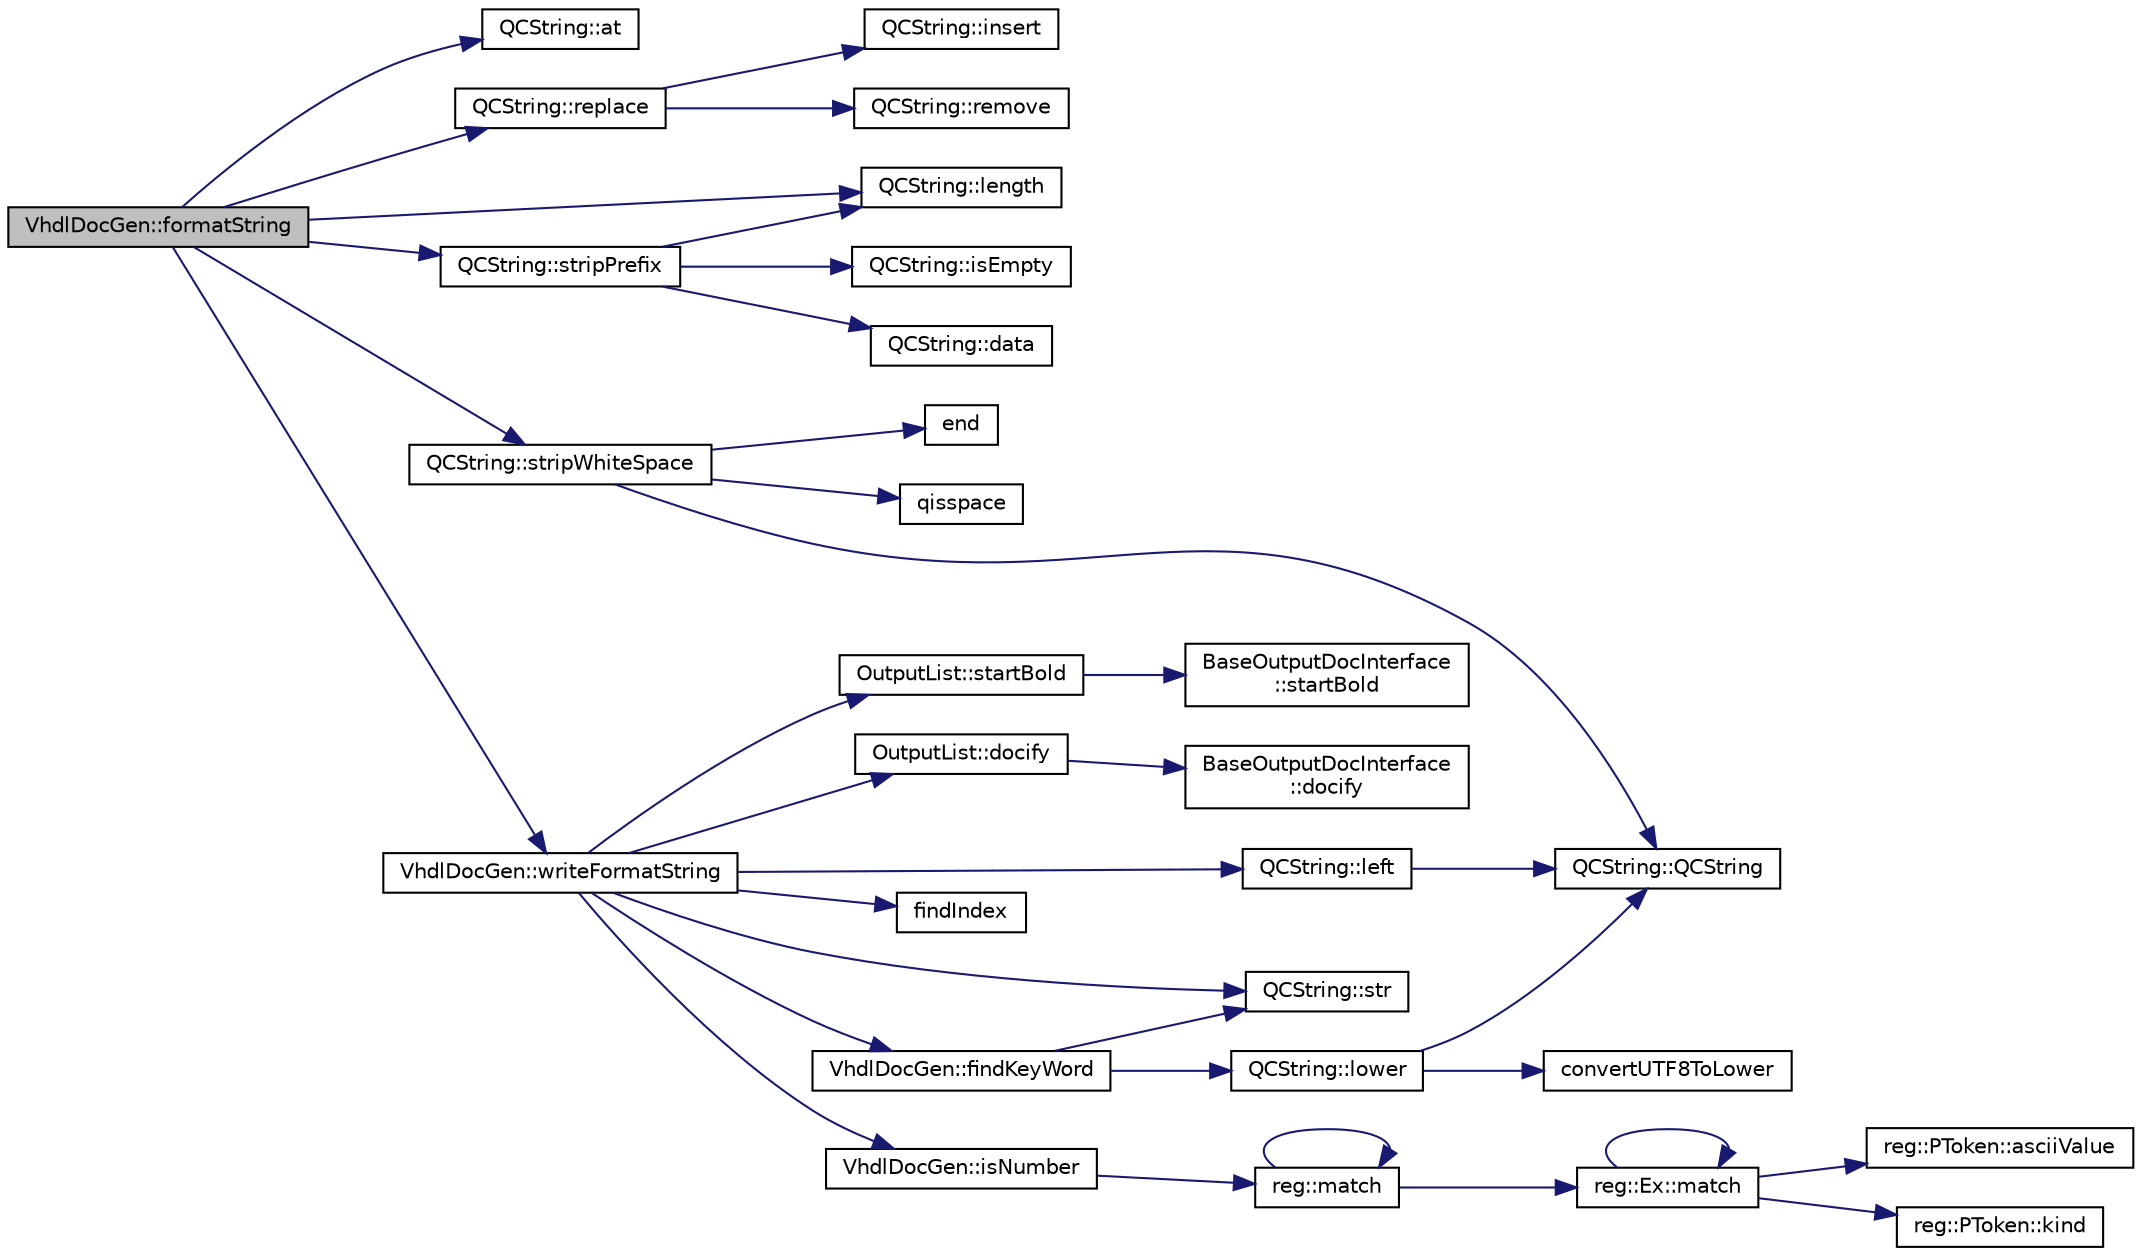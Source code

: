digraph "VhdlDocGen::formatString"
{
 // LATEX_PDF_SIZE
  edge [fontname="Helvetica",fontsize="10",labelfontname="Helvetica",labelfontsize="10"];
  node [fontname="Helvetica",fontsize="10",shape=record];
  rankdir="LR";
  Node1 [label="VhdlDocGen::formatString",height=0.2,width=0.4,color="black", fillcolor="grey75", style="filled", fontcolor="black",tooltip=" "];
  Node1 -> Node2 [color="midnightblue",fontsize="10",style="solid",fontname="Helvetica"];
  Node2 [label="QCString::at",height=0.2,width=0.4,color="black", fillcolor="white", style="filled",URL="$classQCString.html#a4c8be5d062cc14919b53ff0a3c8f9a4f",tooltip=" "];
  Node1 -> Node3 [color="midnightblue",fontsize="10",style="solid",fontname="Helvetica"];
  Node3 [label="QCString::length",height=0.2,width=0.4,color="black", fillcolor="white", style="filled",URL="$classQCString.html#ac52596733e9110b778019946d73fb268",tooltip=" "];
  Node1 -> Node4 [color="midnightblue",fontsize="10",style="solid",fontname="Helvetica"];
  Node4 [label="QCString::replace",height=0.2,width=0.4,color="black", fillcolor="white", style="filled",URL="$classQCString.html#ab536413a2bab9fe536e82067a3f164ed",tooltip=" "];
  Node4 -> Node5 [color="midnightblue",fontsize="10",style="solid",fontname="Helvetica"];
  Node5 [label="QCString::insert",height=0.2,width=0.4,color="black", fillcolor="white", style="filled",URL="$classQCString.html#ae4e7678c93bacb8b7806597a8520ca54",tooltip=" "];
  Node4 -> Node6 [color="midnightblue",fontsize="10",style="solid",fontname="Helvetica"];
  Node6 [label="QCString::remove",height=0.2,width=0.4,color="black", fillcolor="white", style="filled",URL="$classQCString.html#a66f15f4dde9edaf0aac741fa7d57bae8",tooltip=" "];
  Node1 -> Node7 [color="midnightblue",fontsize="10",style="solid",fontname="Helvetica"];
  Node7 [label="QCString::stripPrefix",height=0.2,width=0.4,color="black", fillcolor="white", style="filled",URL="$classQCString.html#af363dfe85e56f873aa3a373c70a33b24",tooltip=" "];
  Node7 -> Node8 [color="midnightblue",fontsize="10",style="solid",fontname="Helvetica"];
  Node8 [label="QCString::data",height=0.2,width=0.4,color="black", fillcolor="white", style="filled",URL="$classQCString.html#ac3aa3ac1a1c36d3305eba22a2eb0d098",tooltip=" "];
  Node7 -> Node9 [color="midnightblue",fontsize="10",style="solid",fontname="Helvetica"];
  Node9 [label="QCString::isEmpty",height=0.2,width=0.4,color="black", fillcolor="white", style="filled",URL="$classQCString.html#a621c4090d69ad7d05ef8e5234376c3d8",tooltip=" "];
  Node7 -> Node3 [color="midnightblue",fontsize="10",style="solid",fontname="Helvetica"];
  Node1 -> Node10 [color="midnightblue",fontsize="10",style="solid",fontname="Helvetica"];
  Node10 [label="QCString::stripWhiteSpace",height=0.2,width=0.4,color="black", fillcolor="white", style="filled",URL="$classQCString.html#a66269a694d9e6961bfd145bb4ca72f42",tooltip="returns a copy of this string with leading and trailing whitespace removed"];
  Node10 -> Node11 [color="midnightblue",fontsize="10",style="solid",fontname="Helvetica"];
  Node11 [label="end",height=0.2,width=0.4,color="black", fillcolor="white", style="filled",URL="$dir_8cpp.html#abb4720f72b574f81dc4f7aea0e653a64",tooltip=" "];
  Node10 -> Node12 [color="midnightblue",fontsize="10",style="solid",fontname="Helvetica"];
  Node12 [label="QCString::QCString",height=0.2,width=0.4,color="black", fillcolor="white", style="filled",URL="$classQCString.html#ad691e1087cc03e14e00d1147ae0ecab7",tooltip=" "];
  Node10 -> Node13 [color="midnightblue",fontsize="10",style="solid",fontname="Helvetica"];
  Node13 [label="qisspace",height=0.2,width=0.4,color="black", fillcolor="white", style="filled",URL="$qcstring_8h.html#a77c877f20c7388af72f6a936072b5109",tooltip=" "];
  Node1 -> Node14 [color="midnightblue",fontsize="10",style="solid",fontname="Helvetica"];
  Node14 [label="VhdlDocGen::writeFormatString",height=0.2,width=0.4,color="black", fillcolor="white", style="filled",URL="$classVhdlDocGen.html#a0b58904c2803fe64c007b6c3ddda086e",tooltip=" "];
  Node14 -> Node15 [color="midnightblue",fontsize="10",style="solid",fontname="Helvetica"];
  Node15 [label="OutputList::docify",height=0.2,width=0.4,color="black", fillcolor="white", style="filled",URL="$classOutputList.html#a5647a62e8819abb6e6b2378a7c115bbd",tooltip=" "];
  Node15 -> Node16 [color="midnightblue",fontsize="10",style="solid",fontname="Helvetica"];
  Node16 [label="BaseOutputDocInterface\l::docify",height=0.2,width=0.4,color="black", fillcolor="white", style="filled",URL="$classBaseOutputDocInterface.html#a45a57ff89e8df4aa6a5e521d2be6321b",tooltip=" "];
  Node14 -> Node17 [color="midnightblue",fontsize="10",style="solid",fontname="Helvetica"];
  Node17 [label="findIndex",height=0.2,width=0.4,color="black", fillcolor="white", style="filled",URL="$util_8cpp.html#aa148f513c64eba8bfd7f3e775c711514",tooltip="find the index of a string in a vector of strings, returns -1 if the string could not be found"];
  Node14 -> Node18 [color="midnightblue",fontsize="10",style="solid",fontname="Helvetica"];
  Node18 [label="VhdlDocGen::findKeyWord",height=0.2,width=0.4,color="black", fillcolor="white", style="filled",URL="$classVhdlDocGen.html#af24155445ad4e0328e60f78bf4a4a41f",tooltip=" "];
  Node18 -> Node19 [color="midnightblue",fontsize="10",style="solid",fontname="Helvetica"];
  Node19 [label="QCString::lower",height=0.2,width=0.4,color="black", fillcolor="white", style="filled",URL="$classQCString.html#a33688239622e659cfb469fbd62c9cccb",tooltip=" "];
  Node19 -> Node20 [color="midnightblue",fontsize="10",style="solid",fontname="Helvetica"];
  Node20 [label="convertUTF8ToLower",height=0.2,width=0.4,color="black", fillcolor="white", style="filled",URL="$utf8_8cpp.html#a90000b3876f8ff0fed72d2c31ecdfe11",tooltip=" "];
  Node19 -> Node12 [color="midnightblue",fontsize="10",style="solid",fontname="Helvetica"];
  Node18 -> Node21 [color="midnightblue",fontsize="10",style="solid",fontname="Helvetica"];
  Node21 [label="QCString::str",height=0.2,width=0.4,color="black", fillcolor="white", style="filled",URL="$classQCString.html#a9824b07232eea418ab3b3e7dc3178eec",tooltip=" "];
  Node14 -> Node22 [color="midnightblue",fontsize="10",style="solid",fontname="Helvetica"];
  Node22 [label="VhdlDocGen::isNumber",height=0.2,width=0.4,color="black", fillcolor="white", style="filled",URL="$classVhdlDocGen.html#a6a0f5ef9f02fff9ab8ad1b70709cd887",tooltip=" "];
  Node22 -> Node23 [color="midnightblue",fontsize="10",style="solid",fontname="Helvetica"];
  Node23 [label="reg::match",height=0.2,width=0.4,color="black", fillcolor="white", style="filled",URL="$namespacereg.html#a1a29dcc7e2ccf462503adc5d496881ae",tooltip=" "];
  Node23 -> Node23 [color="midnightblue",fontsize="10",style="solid",fontname="Helvetica"];
  Node23 -> Node24 [color="midnightblue",fontsize="10",style="solid",fontname="Helvetica"];
  Node24 [label="reg::Ex::match",height=0.2,width=0.4,color="black", fillcolor="white", style="filled",URL="$classreg_1_1Ex.html#a9fc6293038a87e8995a13c0fdfd11499",tooltip=" "];
  Node24 -> Node25 [color="midnightblue",fontsize="10",style="solid",fontname="Helvetica"];
  Node25 [label="reg::PToken::asciiValue",height=0.2,width=0.4,color="black", fillcolor="white", style="filled",URL="$classreg_1_1PToken.html#a34589c92a4e8ff59eb14c5536e760929",tooltip=" "];
  Node24 -> Node26 [color="midnightblue",fontsize="10",style="solid",fontname="Helvetica"];
  Node26 [label="reg::PToken::kind",height=0.2,width=0.4,color="black", fillcolor="white", style="filled",URL="$classreg_1_1PToken.html#a5b947291aff91a346d6526074989a9fa",tooltip=" "];
  Node24 -> Node24 [color="midnightblue",fontsize="10",style="solid",fontname="Helvetica"];
  Node14 -> Node27 [color="midnightblue",fontsize="10",style="solid",fontname="Helvetica"];
  Node27 [label="QCString::left",height=0.2,width=0.4,color="black", fillcolor="white", style="filled",URL="$classQCString.html#aecf8b66312c4e97333219cc344c11a4f",tooltip=" "];
  Node27 -> Node12 [color="midnightblue",fontsize="10",style="solid",fontname="Helvetica"];
  Node14 -> Node28 [color="midnightblue",fontsize="10",style="solid",fontname="Helvetica"];
  Node28 [label="OutputList::startBold",height=0.2,width=0.4,color="black", fillcolor="white", style="filled",URL="$classOutputList.html#a796018ee85949771252f36fea9a288d0",tooltip=" "];
  Node28 -> Node29 [color="midnightblue",fontsize="10",style="solid",fontname="Helvetica"];
  Node29 [label="BaseOutputDocInterface\l::startBold",height=0.2,width=0.4,color="black", fillcolor="white", style="filled",URL="$classBaseOutputDocInterface.html#aa0bfe5ef08077a7191ba4666f47c441b",tooltip=" "];
  Node14 -> Node21 [color="midnightblue",fontsize="10",style="solid",fontname="Helvetica"];
}
